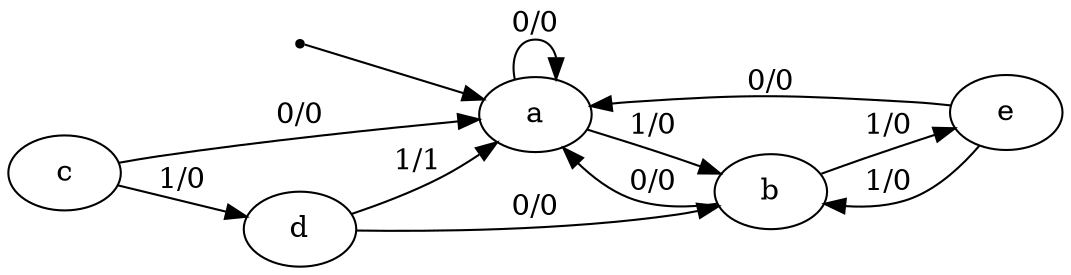 digraph STG {  rankdir=LR;  INIT [shape=point];  a [label="a"];  b [label="b"];  c [label="c"];  d [label="d"];  e [label="e"];  INIT -> a;  a -> a [label="0/0"];  a -> b [label="1/0"];  b -> a [label="0/0"];  b -> e [label="1/0"];  c -> a [label="0/0"];  c -> d [label="1/0"];  d -> b [label="0/0"];  d -> a [label="1/1"];  e -> a [label="0/0"];  e -> b [label="1/0"];}                                                                                                                                                                                                                                                                                                                                                                          